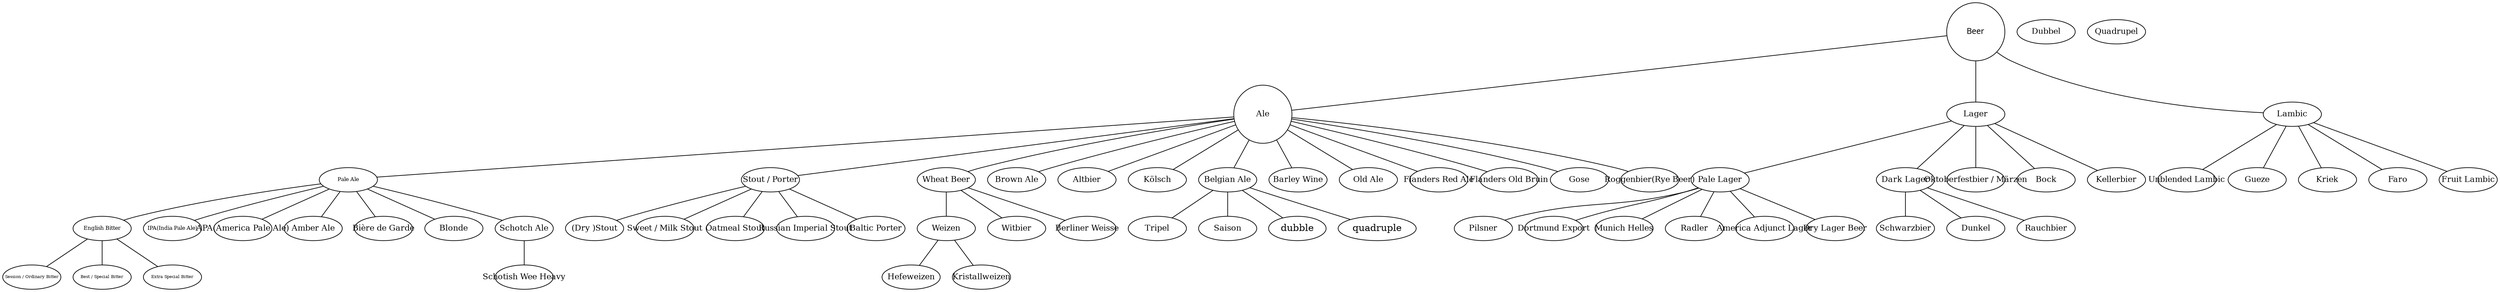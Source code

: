 graph  {     
    #node[shape=plaintext,fontname="Norse"];
    #http://www.graphviz.org/doc/info/attrs.html
    #node[shape=circle,fontname="Norse",style=filled,fillcolor="#FFFFFF" ];
        
    # Entry
    # ale[label="Ale",fontname="Norse-Bold"];
    beer                    [label          =   "Beer"
                            ,fontname       =   "Norse"
                            ,shape          =   circle
                            ,fixedsize      =   true
                            ,width          =   1.2
                            ,fontsize       =   12
                            ,fillcolor      =   "#AAAAAA"
                            ];
    ale                     [label          =   "Ale"                         
                            ,shape          =   circle
                            ,fixedsize      =   true
                            ,width          =   1.2
                            ,fontsize       =   12
                            ];
    lager                   [label="Lager"                       
                            ,fixedsize      =   true
                            ,width          =   1.2
                            ,fontsize       =   12
                            ];
    lambic                  [label="Lambic"                      
                            ,fixedsize      =   true
                            ,width          =   1.2
                            ,fontsize       =   12
                            ];
    pale_ale                [label="Pale Ale"                    
                            ,fixedsize      =   true
                            ,width          =   1.2
                            ,fontsize       =   8
                            ];
    bitter                  [label="English Bitter"              
                            ,fixedsize      =   true
                            ,width          =   1.2
                            ,fontsize       =   8 
                            ];
    ordinary_bitter         [label="Session / Ordinary Bitter"   
                            ,fixedsize      =   true
                            ,width          =   1.2
                            ,fontsize       =   6
                            ];
    special_bitter          [label="Best / Special Bitter"       
                            ,fixedsize      =   true
                            ,width          =   1.2
                            ,fontsize       =   6
                            ];
    extra_special_bitter    [label="Extra Special Bitter"        
                            ,fixedsize      =   true
                            ,width          =   1.2
                            ,fontsize       =   6
                            ];
    IPA                     [label="IPA(India Pale Ale)"         
                            ,fixedsize      =   true
                            ,width          =   1.2
                            ,fontsize       =   8
                            ];
    APA                     [label="APA(America Pale Ale)"       
                            ,fixedsize      =   true
                            ,width          =   1.2
                            ,fontsize       =   12
                            ];
    amber_ale               [label="Amber Ale"                   
                            ,fixedsize      =   true
                            ,width          =   1.2
                            ,fontsize       =   12
                            ];
    biere_de_garde          [label="Bière de Garde"              
                            ,fixedsize      =   true
                            ,width          =   1.2
                            ,fontsize       =   12
                            ];
    blonde                  [label="Blonde"                      
                            ,fixedsize      =   true
                            ,width          =   1.2
                            ,fontsize       =   12
                            ];
    schotch_ale             [label="Schotch Ale"                 
                            ,fixedsize      =   true
                            ,width          =   1.2
                            ,fontsize       =   12
                            ];
    schotish_wee_heavy      [label="Schotish Wee Heavy"          
                            ,fixedsize      =   true
                            ,width          =   1.2
                            ,fontsize       =   12
                            ];
    stout                   [label="Stout / Porter"              
                            ,fixedsize      =   true
                            ,width          =   1.2
                            ,fontsize       =   12
                            ];
    dry_stout               [label="(Dry )Stout"                 
                            ,fixedsize      =   true
                            ,width          =   1.2
                            ,fontsize       =   12
                            ];
    milk_stout              [label="Sweet / Milk Stout"          
                            ,fixedsize      =   true
                            ,width          =   1.2
                            ,fontsize       =   12
                            ];
    oatmeal_stout           [label="Oatmeal Stout"               
                            ,fixedsize      =   true
                            ,width          =   1.2
                            ,fontsize       =   12
                            ];
    imperial_stout          [label="Russian Imperial Stout"      
                            ,fixedsize      =   true
                            ,width          =   1.2
                            ,fontsize       =   12
                            ];
    baltic_porter           [label="Baltic Porter"               
                            ,fixedsize      =   true
                            ,width          =   1.2
                            ,fontsize       =   12
                            ];
    wheat_beer              [label="Wheat Beer"                  
                            ,fixedsize      =   true
                            ,width          =   1.2
                            ,fontsize       =   12
                            ];
    weizen                  [label="Weizen"                      
                            ,fixedsize      =   true
                            ,width          =   1.2
                            ,fontsize       =   12
                            ];
    hefeweizen              [label="Hefeweizen"                  
                            ,fixedsize      =   true
                            ,width          =   1.2
                            ,fontsize       =   12
                            ];
    kristallweizen          [label="Kristallweizen"              
                            ,fixedsize      =   true
                            ,width          =   1.2
                            ,fontsize       =   12
                            ];
    witbier                 [label="Witbier"                     
                            ,fixedsize      =   true
                            ,width          =   1.2
                            ,fontsize       =   12
                            ];
    berliner_weisse         [label="Berliner Weisse"             
                            ,fixedsize      =   true
                            ,width          =   1.2
                            ,fontsize       =   12
                            ];
    brown_ale               [label="Brown Ale"                   
                            ,fixedsize      =   true
                            ,width          =   1.2
                            ,fontsize       =   12
                            ];
    altbier                 [label="Altbier"                     
                            ,fixedsize      =   true
                            ,width          =   1.2
                            ,fontsize       =   12
                            ];
    kolsch                  [label="Kölsch"                      
                            ,fixedsize      =   true
                            ,width          =   1.2
                            ,fontsize       =   12
                            ];
    belgian_ale             [label="Belgian Ale"                 
                            ,fixedsize      =   true
                            ,width          =   1.2
                            ,fontsize       =   12
                            ];
    dubbel                  [label="Dubbel"                      
                            ,fixedsize      =   true
                            ,width          =   1.2
                            ,fontsize       =   12
                            ];
    tripel                  [label="Tripel"                      
                            ,fixedsize      =   true
                            ,width          =   1.2
                            ,fontsize       =   12
                            ];
    quadrupel               [label="Quadrupel"                   
                            ,fixedsize      =   true
                            ,width          =   1.2
                            ,fontsize       =   12
                            ];
    saison                  [label="Saison"                      
                            ,fixedsize      =   true
                            ,width          =   1.2
                            ,fontsize       =   12
                            ];
    barley_wine             [label="Barley Wine"                 
                            ,fixedsize      =   true
                            ,width          =   1.2
                            ,fontsize       =   12
                            ];
    old_ale                 [label="Old Ale"                     
                            ,fixedsize      =   true
                            ,width          =   1.2
                            ,fontsize       =   12
                            ];
    flanders_red_ale        [label="Flanders Red Ale"            
                            ,fixedsize      =   true
                            ,width          =   1.2
                            ,fontsize       =   12
                            ];
    flanders_old_bruin      [label="Flanders Old Bruin"          
                            ,fixedsize      =   true
                            ,width          =   1.2
                            ,fontsize       =   12
                            ];
    gose                    [label="Gose"                        
                            ,fixedsize      =   true
                            ,width          =   1.2
                            ,fontsize       =   12
                            ];
    roggenbier              [label="Roggenbier(Rye Beer)"        
                            ,fixedsize      =   true
                            ,width          =   1.2
                            ,fontsize       =   12
                            ];
    pale_lager              [label="Pale Lager"                  
                            ,fixedsize      =   true
                            ,width          =   1.2
                            ,fontsize       =   12
                            ];
    pilsner                 [label="Pilsner"                     
                            ,fixedsize      =   true
                            ,width          =   1.2
                            ,fontsize       =   12
                            ];
    export                  [label="Dortmund Export"             
                            ,fixedsize      =   true
                            ,width          =   1.2
                            ,fontsize       =   12
                            ];
    helles                  [label="Munich Helles"               
                            ,fixedsize      =   true
                            ,width          =   1.2
                            ,fontsize       =   12
                            ];
    radler                  [label="Radler"                      
                            ,fixedsize      =   true
                            ,width          =   1.2
                            ,fontsize       =   12
                            ];
    america_lager           [label="America Adjunct Lager"       
                            ,fixedsize      =   true
                            ,width          =   1.2
                            ,fontsize       =   12
                            ];
    dry_beer                [label="Dry Lager Beer"              
                            ,fixedsize      =   true
                            ,width          =   1.2
                            ,fontsize       =   12
                            ];
    dark_lager              [label="Dark Lager"                  
                            ,fixedsize      =   true
                            ,width          =   1.2
                            ,fontsize       =   12
                            ];
    schwarzbier             [label="Schwarzbier"                 
                            ,fixedsize      =   true
                            ,width          =   1.2
                            ,fontsize       =   12
                            ];
    dunkel                  [label="Dunkel"                      
                            ,fixedsize      =   true
                            ,width          =   1.2
                            ,fontsize       =   12
                            ];
    rauchbier               [label="Rauchbier"                   
                            ,fixedsize      =   true
                            ,width          =   1.2
                            ,fontsize       =   12
                            ];
    oktoberfestbier         [label="Oktoberfestbier / Märzen"    
                            ,fixedsize      =   true
                            ,width          =   1.2
                            ,fontsize       =   12
                            ];
    bock                    [label="Bock"                        
                            ,fixedsize      =   true
                            ,width          =   1.2
                            ,fontsize       =   12
                            ];
    kellerbier              [label="Kellerbier"                  
                            ,fixedsize      =   true
                            ,width          =   1.2
                            ,fontsize       =   12
                            ];
    unblended_lambic        [label="Unblended Lambic"            
                            ,fixedsize      =   true
                            ,width          =   1.2
                            ,fontsize       =   12
                            ];
    gueze                   [label="Gueze"                       
                            ,fixedsize      =   true
                            ,width          =   1.2
                            ,fontsize       =   12
                            ];
    kriek                   [label="Kriek"                       
                            ,fixedsize      =   true
                            ,width          =   1.2
                            ,fontsize       =   12
                            ];
    faro                    [label="Faro"                        
                            ,fixedsize      =   true
                            ,width          =   1.2
                            ,fontsize       =   12
                            ];
    fruit_lambic            [label="Fruit Lambic"                
                            ,fixedsize      =   true
                            ,width          =   1.2
                            ,fontsize       =   12
                            ];

    # Connection
    beer                    -- ale                              ;
    beer                    -- lager                            ;
    beer                    -- lambic                           ;
    ale                     -- pale_ale                         ;
    pale_ale                -- bitter                           ;
    bitter                  -- ordinary_bitter                  ;
    bitter                  -- special_bitter                   ;
    bitter                  -- extra_special_bitter             ;
    pale_ale                -- IPA                              ;
    pale_ale                -- APA                              ;
    pale_ale                -- amber_ale                        ;
    pale_ale                -- biere_de_garde                   ;
    pale_ale                -- blonde                           ;
    pale_ale                -- schotch_ale                      ;
    schotch_ale             -- schotish_wee_heavy               ;
    ale                     -- stout                            ;
    stout                   -- dry_stout                        ;
    stout                   -- milk_stout                       ;
    stout                   -- oatmeal_stout                    ;
    stout                   -- imperial_stout                   ;
    stout                   -- baltic_porter                    ;
    ale                     -- wheat_beer                       ;
    wheat_beer              -- weizen                           ;
    weizen                  -- hefeweizen                       ;
    weizen                  -- kristallweizen                   ;
    wheat_beer              -- witbier                          ;
    wheat_beer              -- berliner_weisse                  ;
    ale                     -- brown_ale                        ;
    ale                     -- altbier                          ;
    ale                     -- kolsch                           ;
    ale                     -- belgian_ale                      ;
    belgian_ale             -- dubble                           ;
    belgian_ale             -- tripel                           ;
    belgian_ale             -- quadruple                        ;
    belgian_ale             -- saison                           ;
    ale                     -- barley_wine                      ;
    ale                     -- old_ale                          ;
    ale                     -- flanders_red_ale                 ;
    ale                     -- flanders_old_bruin               ;
    ale                     -- gose                             ;
    ale                     -- roggenbier                       ;

    lager                   -- pale_lager                       ;
    pale_lager              -- pilsner                          ;
    pale_lager              -- export                           ;
    pale_lager              -- helles                           ;
    pale_lager              -- radler                           ;
    pale_lager              -- america_lager                    ;
    pale_lager              -- dry_beer                         ;
    lager                   -- dark_lager                       ;
    dark_lager              -- schwarzbier                      ;
    dark_lager              -- dunkel                           ;
    dark_lager              -- rauchbier                        ;
    lager                   -- oktoberfestbier                  ;
    lager                   -- bock                             ;
    lager                   -- kellerbier                       ;
    lambic                  -- unblended_lambic                 ;
    lambic                  -- gueze                            ;
    lambic                  -- faro                             ;
    lambic                  -- kriek                            ;
    lambic                  -- fruit_lambic                     ;

	
}
